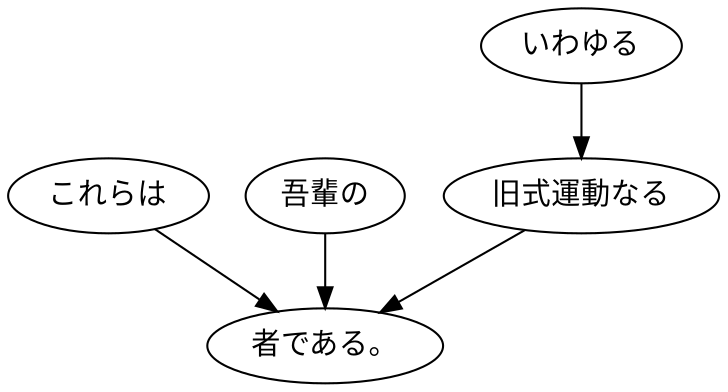 digraph graph3961 {
	node0 [label="これらは"];
	node1 [label="吾輩の"];
	node2 [label="いわゆる"];
	node3 [label="旧式運動なる"];
	node4 [label="者である。"];
	node0 -> node4;
	node1 -> node4;
	node2 -> node3;
	node3 -> node4;
}

